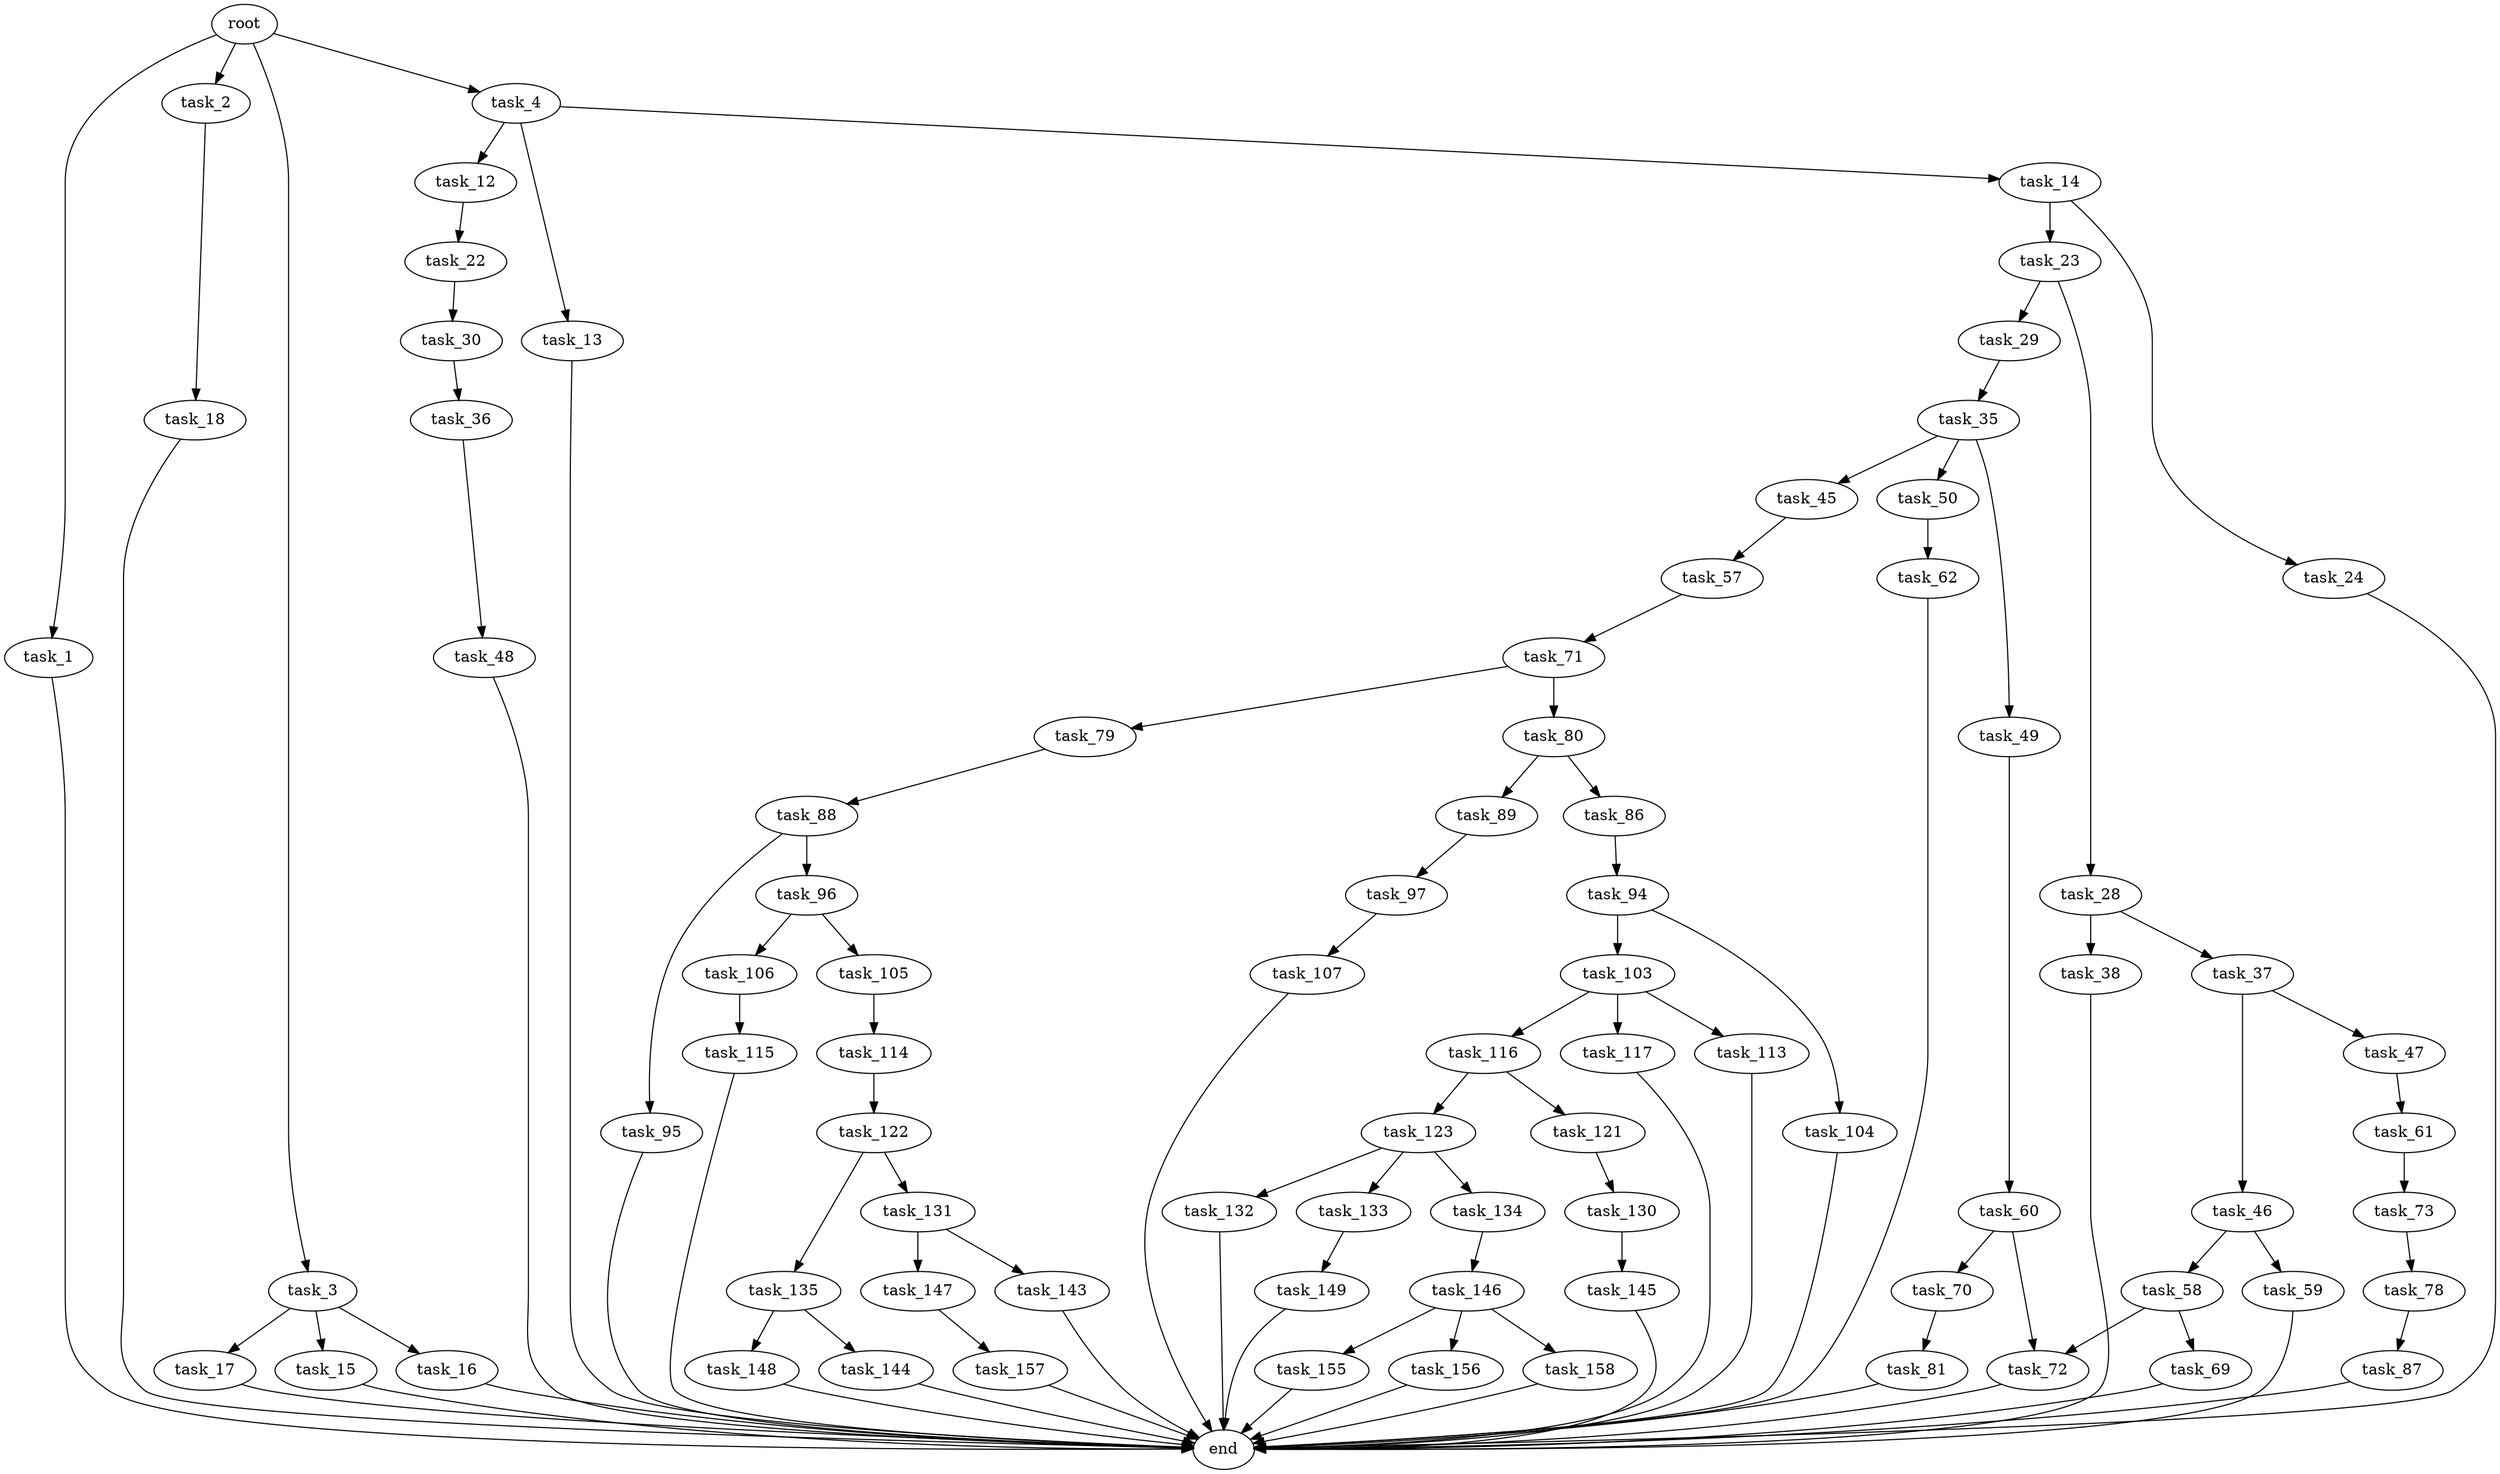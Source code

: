 digraph G {
  root [size="0.000000"];
  task_1 [size="91460618559.000000"];
  task_2 [size="45625585927.000000"];
  task_3 [size="11711365034.000000"];
  task_4 [size="134217728000.000000"];
  task_12 [size="549755813888.000000"];
  task_13 [size="4430212119.000000"];
  task_14 [size="8589934592.000000"];
  task_15 [size="18571200578.000000"];
  task_16 [size="10979702227.000000"];
  task_17 [size="549755813888.000000"];
  task_18 [size="68719476736.000000"];
  task_22 [size="549755813888.000000"];
  task_23 [size="175655195200.000000"];
  task_24 [size="33820079591.000000"];
  task_28 [size="2075903556.000000"];
  task_29 [size="134217728000.000000"];
  task_30 [size="1867166636.000000"];
  task_35 [size="555359987933.000000"];
  task_36 [size="669370821215.000000"];
  task_37 [size="4358654896.000000"];
  task_38 [size="92836948858.000000"];
  task_45 [size="460202094753.000000"];
  task_46 [size="1056495576043.000000"];
  task_47 [size="28991029248.000000"];
  task_48 [size="27105651713.000000"];
  task_49 [size="868249811870.000000"];
  task_50 [size="1035616325895.000000"];
  task_57 [size="3717749793.000000"];
  task_58 [size="25374416533.000000"];
  task_59 [size="565067928516.000000"];
  task_60 [size="5781280954.000000"];
  task_61 [size="2579650023.000000"];
  task_62 [size="986669212734.000000"];
  task_69 [size="125815662730.000000"];
  task_70 [size="368293445632.000000"];
  task_71 [size="22382248169.000000"];
  task_72 [size="28991029248.000000"];
  task_73 [size="549755813888.000000"];
  task_78 [size="13300207408.000000"];
  task_79 [size="250198204684.000000"];
  task_80 [size="782757789696.000000"];
  task_81 [size="28991029248.000000"];
  task_86 [size="31441732509.000000"];
  task_87 [size="19532032594.000000"];
  task_88 [size="8589934592.000000"];
  task_89 [size="1323842195.000000"];
  task_94 [size="53653954546.000000"];
  task_95 [size="277512969252.000000"];
  task_96 [size="2287615460.000000"];
  task_97 [size="481303189525.000000"];
  task_103 [size="38870597173.000000"];
  task_104 [size="872929298.000000"];
  task_105 [size="297538691484.000000"];
  task_106 [size="815834667329.000000"];
  task_107 [size="23077124336.000000"];
  task_113 [size="840760673579.000000"];
  task_114 [size="368293445632.000000"];
  task_115 [size="8589934592.000000"];
  task_116 [size="10287174089.000000"];
  task_117 [size="28991029248.000000"];
  task_121 [size="1073741824000.000000"];
  task_122 [size="13347995796.000000"];
  task_123 [size="767871651.000000"];
  task_130 [size="28991029248.000000"];
  task_131 [size="28991029248.000000"];
  task_132 [size="9091091943.000000"];
  task_133 [size="546852227585.000000"];
  task_134 [size="2984035813.000000"];
  task_135 [size="549755813888.000000"];
  task_143 [size="12106495627.000000"];
  task_144 [size="17438291800.000000"];
  task_145 [size="782757789696.000000"];
  task_146 [size="134217728000.000000"];
  task_147 [size="5175572537.000000"];
  task_148 [size="9760046052.000000"];
  task_149 [size="2614230421.000000"];
  task_155 [size="8589934592.000000"];
  task_156 [size="8223113863.000000"];
  task_157 [size="603246801700.000000"];
  task_158 [size="12419216489.000000"];
  end [size="0.000000"];

  root -> task_1 [size="1.000000"];
  root -> task_2 [size="1.000000"];
  root -> task_3 [size="1.000000"];
  root -> task_4 [size="1.000000"];
  task_1 -> end [size="1.000000"];
  task_2 -> task_18 [size="75497472.000000"];
  task_3 -> task_15 [size="301989888.000000"];
  task_3 -> task_16 [size="301989888.000000"];
  task_3 -> task_17 [size="301989888.000000"];
  task_4 -> task_12 [size="209715200.000000"];
  task_4 -> task_13 [size="209715200.000000"];
  task_4 -> task_14 [size="209715200.000000"];
  task_12 -> task_22 [size="536870912.000000"];
  task_13 -> end [size="1.000000"];
  task_14 -> task_23 [size="33554432.000000"];
  task_14 -> task_24 [size="33554432.000000"];
  task_15 -> end [size="1.000000"];
  task_16 -> end [size="1.000000"];
  task_17 -> end [size="1.000000"];
  task_18 -> end [size="1.000000"];
  task_22 -> task_30 [size="536870912.000000"];
  task_23 -> task_28 [size="411041792.000000"];
  task_23 -> task_29 [size="411041792.000000"];
  task_24 -> end [size="1.000000"];
  task_28 -> task_37 [size="33554432.000000"];
  task_28 -> task_38 [size="33554432.000000"];
  task_29 -> task_35 [size="209715200.000000"];
  task_30 -> task_36 [size="33554432.000000"];
  task_35 -> task_45 [size="679477248.000000"];
  task_35 -> task_49 [size="679477248.000000"];
  task_35 -> task_50 [size="679477248.000000"];
  task_36 -> task_48 [size="411041792.000000"];
  task_37 -> task_46 [size="134217728.000000"];
  task_37 -> task_47 [size="134217728.000000"];
  task_38 -> end [size="1.000000"];
  task_45 -> task_57 [size="301989888.000000"];
  task_46 -> task_58 [size="838860800.000000"];
  task_46 -> task_59 [size="838860800.000000"];
  task_47 -> task_61 [size="75497472.000000"];
  task_48 -> end [size="1.000000"];
  task_49 -> task_60 [size="679477248.000000"];
  task_50 -> task_62 [size="679477248.000000"];
  task_57 -> task_71 [size="75497472.000000"];
  task_58 -> task_69 [size="679477248.000000"];
  task_58 -> task_72 [size="679477248.000000"];
  task_59 -> end [size="1.000000"];
  task_60 -> task_70 [size="209715200.000000"];
  task_60 -> task_72 [size="209715200.000000"];
  task_61 -> task_73 [size="134217728.000000"];
  task_62 -> end [size="1.000000"];
  task_69 -> end [size="1.000000"];
  task_70 -> task_81 [size="411041792.000000"];
  task_71 -> task_79 [size="679477248.000000"];
  task_71 -> task_80 [size="679477248.000000"];
  task_72 -> end [size="1.000000"];
  task_73 -> task_78 [size="536870912.000000"];
  task_78 -> task_87 [size="411041792.000000"];
  task_79 -> task_88 [size="411041792.000000"];
  task_80 -> task_86 [size="679477248.000000"];
  task_80 -> task_89 [size="679477248.000000"];
  task_81 -> end [size="1.000000"];
  task_86 -> task_94 [size="536870912.000000"];
  task_87 -> end [size="1.000000"];
  task_88 -> task_95 [size="33554432.000000"];
  task_88 -> task_96 [size="33554432.000000"];
  task_89 -> task_97 [size="33554432.000000"];
  task_94 -> task_103 [size="838860800.000000"];
  task_94 -> task_104 [size="838860800.000000"];
  task_95 -> end [size="1.000000"];
  task_96 -> task_105 [size="75497472.000000"];
  task_96 -> task_106 [size="75497472.000000"];
  task_97 -> task_107 [size="301989888.000000"];
  task_103 -> task_113 [size="679477248.000000"];
  task_103 -> task_116 [size="679477248.000000"];
  task_103 -> task_117 [size="679477248.000000"];
  task_104 -> end [size="1.000000"];
  task_105 -> task_114 [size="301989888.000000"];
  task_106 -> task_115 [size="536870912.000000"];
  task_107 -> end [size="1.000000"];
  task_113 -> end [size="1.000000"];
  task_114 -> task_122 [size="411041792.000000"];
  task_115 -> end [size="1.000000"];
  task_116 -> task_121 [size="536870912.000000"];
  task_116 -> task_123 [size="536870912.000000"];
  task_117 -> end [size="1.000000"];
  task_121 -> task_130 [size="838860800.000000"];
  task_122 -> task_131 [size="411041792.000000"];
  task_122 -> task_135 [size="411041792.000000"];
  task_123 -> task_132 [size="33554432.000000"];
  task_123 -> task_133 [size="33554432.000000"];
  task_123 -> task_134 [size="33554432.000000"];
  task_130 -> task_145 [size="75497472.000000"];
  task_131 -> task_143 [size="75497472.000000"];
  task_131 -> task_147 [size="75497472.000000"];
  task_132 -> end [size="1.000000"];
  task_133 -> task_149 [size="536870912.000000"];
  task_134 -> task_146 [size="75497472.000000"];
  task_135 -> task_144 [size="536870912.000000"];
  task_135 -> task_148 [size="536870912.000000"];
  task_143 -> end [size="1.000000"];
  task_144 -> end [size="1.000000"];
  task_145 -> end [size="1.000000"];
  task_146 -> task_155 [size="209715200.000000"];
  task_146 -> task_156 [size="209715200.000000"];
  task_146 -> task_158 [size="209715200.000000"];
  task_147 -> task_157 [size="536870912.000000"];
  task_148 -> end [size="1.000000"];
  task_149 -> end [size="1.000000"];
  task_155 -> end [size="1.000000"];
  task_156 -> end [size="1.000000"];
  task_157 -> end [size="1.000000"];
  task_158 -> end [size="1.000000"];
}

